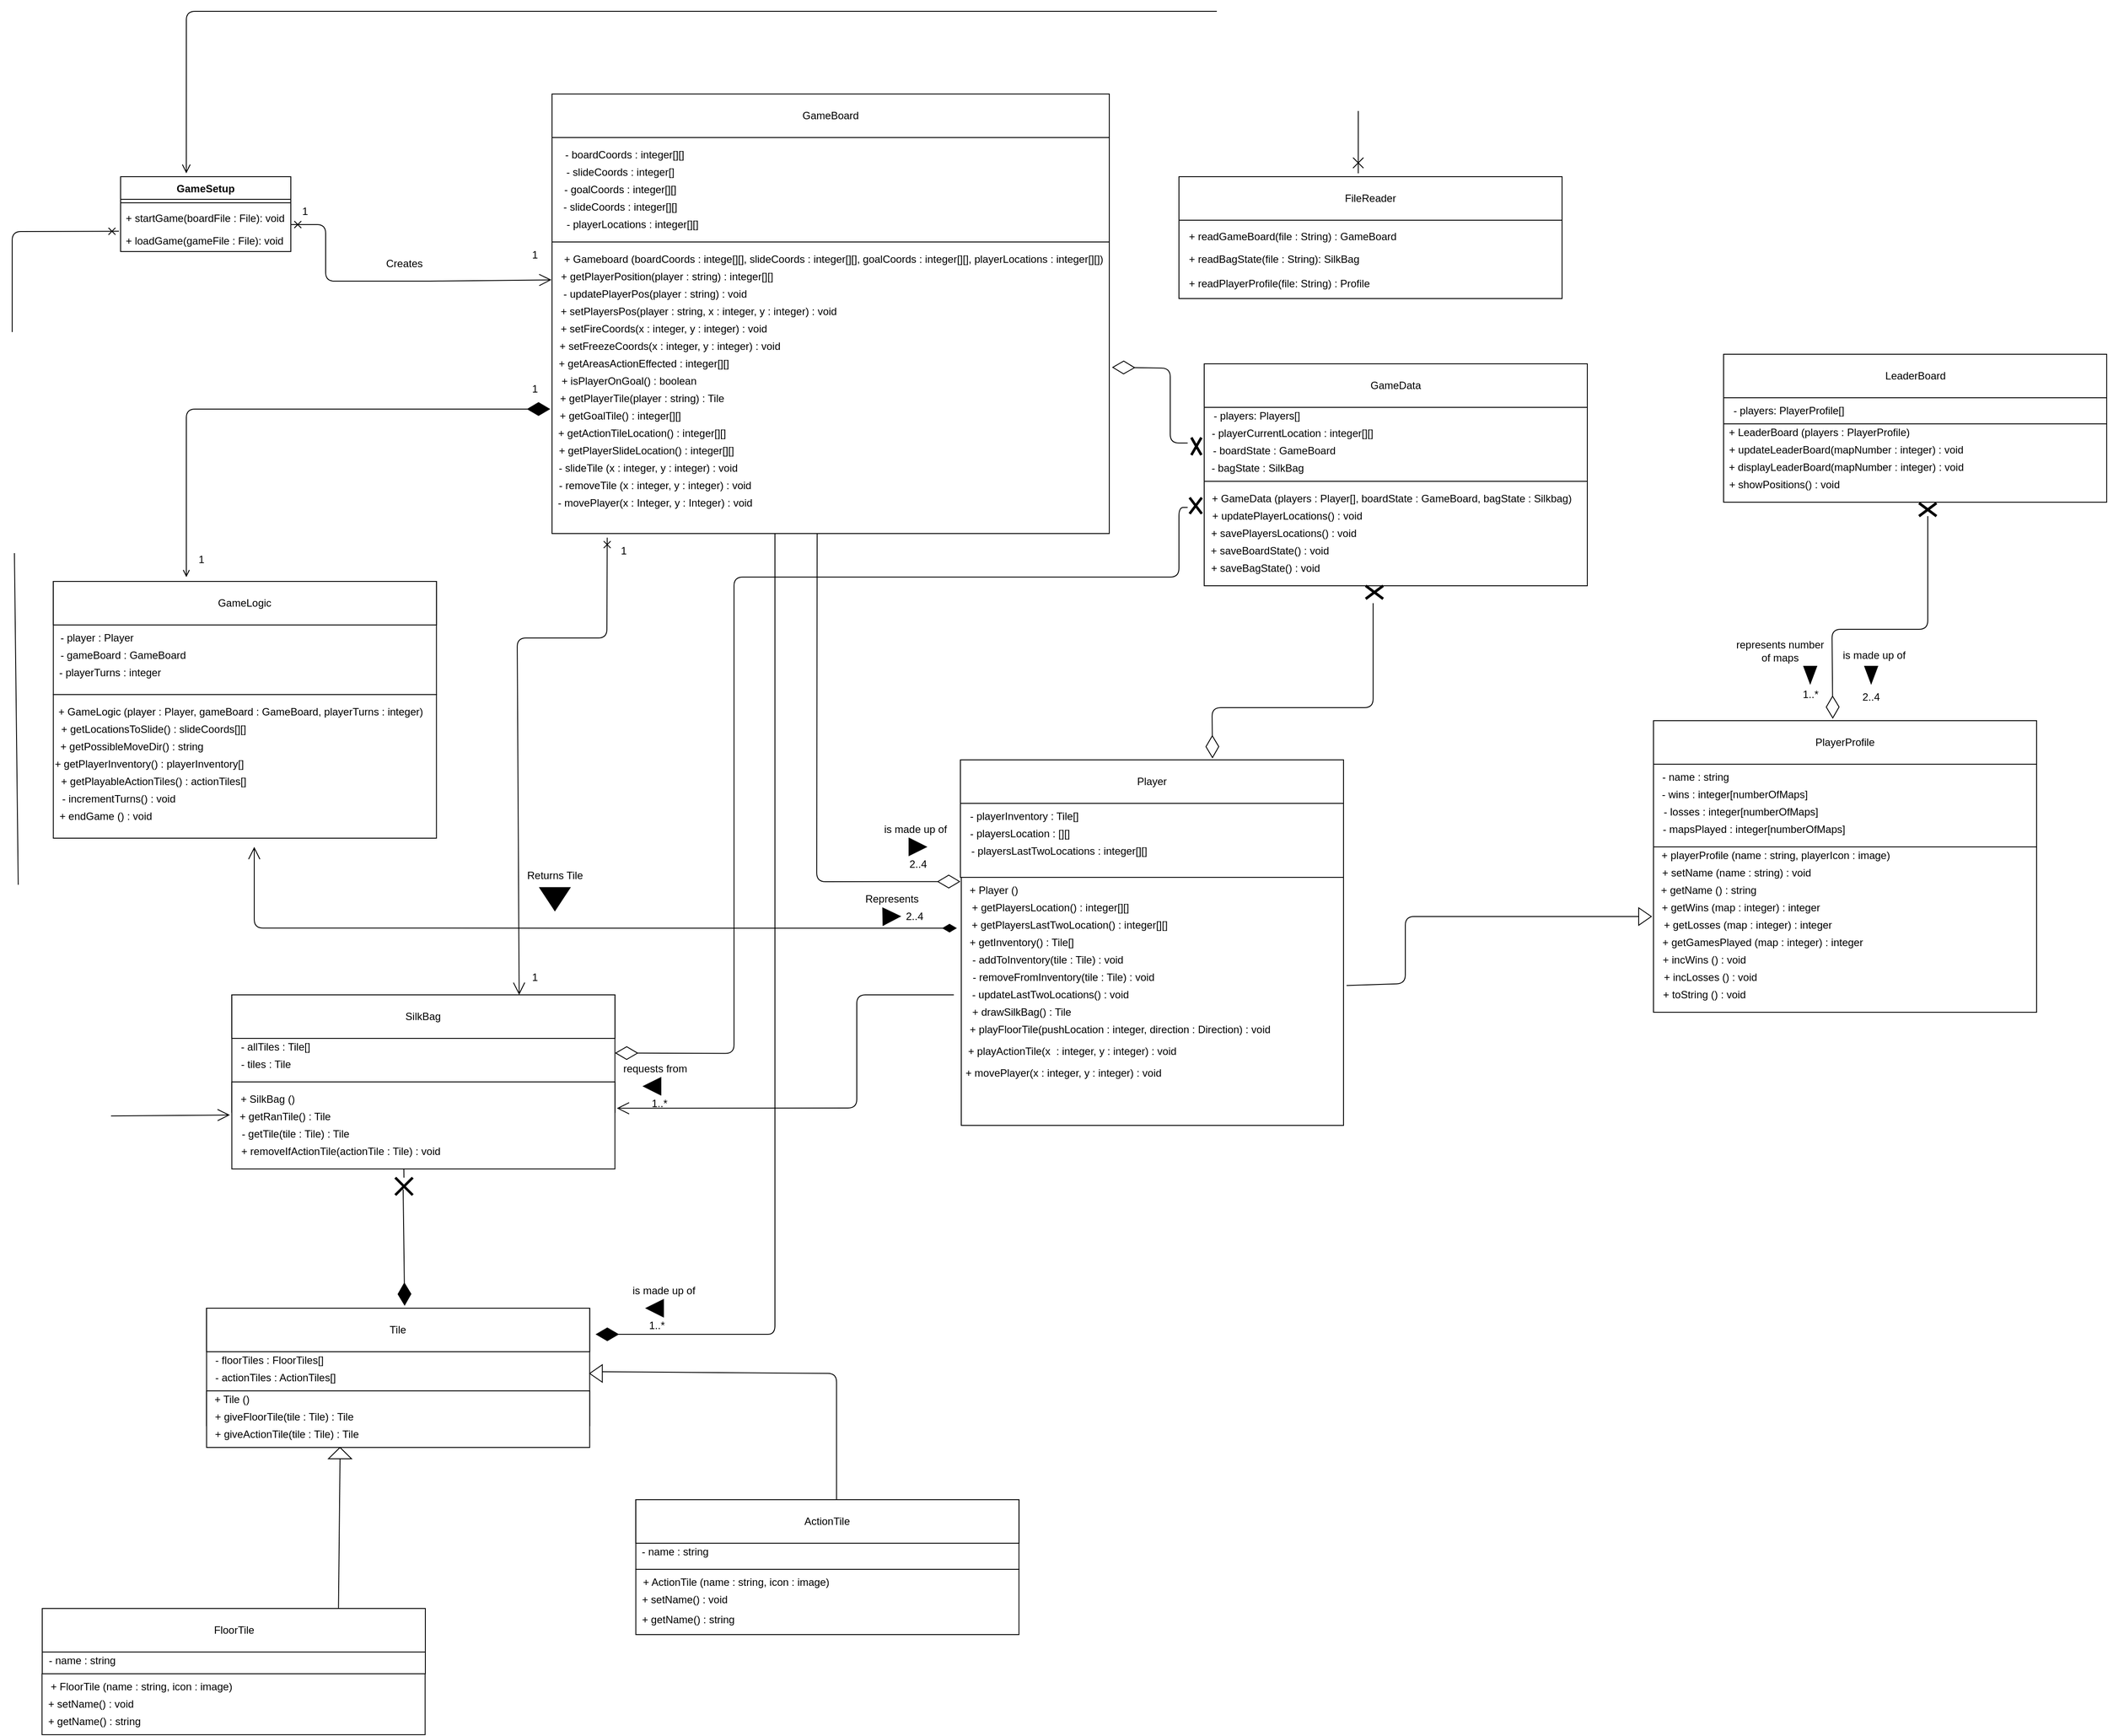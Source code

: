 <mxfile version="13.8.2" type="github"><diagram id="hc9EMMiAokFVV4D4Sd0b" name="Page-1"><mxGraphModel dx="2370" dy="1335" grid="1" gridSize="10" guides="1" tooltips="1" connect="1" arrows="1" fold="1" page="1" pageScale="1" pageWidth="827" pageHeight="1169" math="0" shadow="0"><root><mxCell id="0"/><mxCell id="1" parent="0"/><mxCell id="tbtSMGsqEWslULZVBBSR-1" value="" style="rounded=0;whiteSpace=wrap;html=1;align=left;" parent="1" vertex="1"><mxGeometry x="77.25" y="675" width="440" height="130" as="geometry"/></mxCell><mxCell id="tbtSMGsqEWslULZVBBSR-2" value="GameLogic" style="rounded=0;whiteSpace=wrap;html=1;" parent="1" vertex="1"><mxGeometry x="77.25" y="675" width="440" height="50" as="geometry"/></mxCell><mxCell id="tbtSMGsqEWslULZVBBSR-5" value="" style="rounded=0;whiteSpace=wrap;html=1;" parent="1" vertex="1"><mxGeometry x="77.25" y="805" width="440" height="165" as="geometry"/></mxCell><mxCell id="tbtSMGsqEWslULZVBBSR-6" value="- playerTurns : integer " style="text;html=1;align=center;verticalAlign=middle;resizable=0;points=[];autosize=1;" parent="1" vertex="1"><mxGeometry x="77.25" y="770" width="130" height="20" as="geometry"/></mxCell><mxCell id="tbtSMGsqEWslULZVBBSR-10" value="+ getLocationsToSlide() : slideCoords[][]" style="text;html=1;align=center;verticalAlign=middle;resizable=0;points=[];autosize=1;" parent="1" vertex="1"><mxGeometry x="77.25" y="835" width="230" height="20" as="geometry"/></mxCell><mxCell id="tbtSMGsqEWslULZVBBSR-11" value="+ getPossibleMoveDir() : string" style="text;html=1;align=center;verticalAlign=middle;resizable=0;points=[];autosize=1;" parent="1" vertex="1"><mxGeometry x="77.25" y="855" width="180" height="20" as="geometry"/></mxCell><mxCell id="tbtSMGsqEWslULZVBBSR-12" value="+ getPlayerInventory() : playerInventory[]" style="text;html=1;align=center;verticalAlign=middle;resizable=0;points=[];autosize=1;" parent="1" vertex="1"><mxGeometry x="72.25" y="875" width="230" height="20" as="geometry"/></mxCell><mxCell id="tbtSMGsqEWslULZVBBSR-13" value="&amp;nbsp;&amp;nbsp;&amp;nbsp;&amp;nbsp;&amp;nbsp;&amp;nbsp; + getPlayableActionTiles() : actionTiles[]&amp;nbsp; " style="text;html=1;align=center;verticalAlign=middle;resizable=0;points=[];autosize=1;" parent="1" vertex="1"><mxGeometry x="52.25" y="895" width="260" height="20" as="geometry"/></mxCell><mxCell id="tbtSMGsqEWslULZVBBSR-16" value="" style="rounded=0;whiteSpace=wrap;html=1;align=left;" parent="1" vertex="1"><mxGeometry x="650" y="285" width="640" height="335" as="geometry"/></mxCell><mxCell id="tbtSMGsqEWslULZVBBSR-17" value="GameBoard" style="rounded=0;whiteSpace=wrap;html=1;" parent="1" vertex="1"><mxGeometry x="650" y="115" width="640" height="50" as="geometry"/></mxCell><mxCell id="tbtSMGsqEWslULZVBBSR-18" value="" style="rounded=0;whiteSpace=wrap;html=1;" parent="1" vertex="1"><mxGeometry x="650" y="165" width="640" height="120" as="geometry"/></mxCell><mxCell id="tbtSMGsqEWslULZVBBSR-20" value="&amp;nbsp;&amp;nbsp;&amp;nbsp;&amp;nbsp;&amp;nbsp;&amp;nbsp;&amp;nbsp;&amp;nbsp;&amp;nbsp;&amp;nbsp;&amp;nbsp;&amp;nbsp;&amp;nbsp;&amp;nbsp;&amp;nbsp; + getPlayerPosition(player : string) : integer[][]" style="text;html=1;align=center;verticalAlign=middle;resizable=0;points=[];autosize=1;" parent="1" vertex="1"><mxGeometry x="600" y="315" width="310" height="20" as="geometry"/></mxCell><mxCell id="tbtSMGsqEWslULZVBBSR-24" value="- updatePlayerPos(player : string) : void" style="text;html=1;align=center;verticalAlign=middle;resizable=0;points=[];autosize=1;" parent="1" vertex="1"><mxGeometry x="653" y="335" width="230" height="20" as="geometry"/></mxCell><mxCell id="tbtSMGsqEWslULZVBBSR-25" value="+ setPlayersPos(player : string, x : integer, y : integer) : void" style="text;html=1;align=center;verticalAlign=middle;resizable=0;points=[];autosize=1;" parent="1" vertex="1"><mxGeometry x="653" y="355" width="330" height="20" as="geometry"/></mxCell><mxCell id="tbtSMGsqEWslULZVBBSR-26" value="+ setFireCoords(x : integer, y : integer) : void" style="text;html=1;align=center;verticalAlign=middle;resizable=0;points=[];autosize=1;" parent="1" vertex="1"><mxGeometry x="653" y="375" width="250" height="20" as="geometry"/></mxCell><mxCell id="tbtSMGsqEWslULZVBBSR-27" value="+ setFreezeCoords(x : integer, y : integer) : void" style="text;html=1;align=center;verticalAlign=middle;resizable=0;points=[];autosize=1;" parent="1" vertex="1"><mxGeometry x="650" y="395" width="270" height="20" as="geometry"/></mxCell><mxCell id="tbtSMGsqEWslULZVBBSR-28" value="+ isPlayerOnGoal() : boolean" style="text;html=1;align=center;verticalAlign=middle;resizable=0;points=[];autosize=1;" parent="1" vertex="1"><mxGeometry x="653" y="435" width="170" height="20" as="geometry"/></mxCell><mxCell id="tbtSMGsqEWslULZVBBSR-29" value="+ getPlayerTile(player : string) : Tile" style="text;html=1;align=center;verticalAlign=middle;resizable=0;points=[];autosize=1;" parent="1" vertex="1"><mxGeometry x="648" y="455" width="210" height="20" as="geometry"/></mxCell><mxCell id="tbtSMGsqEWslULZVBBSR-30" value="+ getActionTileLocation() : integer[][]" style="text;html=1;align=center;verticalAlign=middle;resizable=0;points=[];autosize=1;" parent="1" vertex="1"><mxGeometry x="648" y="495" width="210" height="20" as="geometry"/></mxCell><mxCell id="tbtSMGsqEWslULZVBBSR-31" value="+ getPlayerSlideLocation() : integer[][]" style="text;html=1;align=center;verticalAlign=middle;resizable=0;points=[];autosize=1;" parent="1" vertex="1"><mxGeometry x="648" y="515" width="220" height="20" as="geometry"/></mxCell><mxCell id="tbtSMGsqEWslULZVBBSR-32" value="- slideTile (x : integer, y : integer) : void" style="text;html=1;align=center;verticalAlign=middle;resizable=0;points=[];autosize=1;" parent="1" vertex="1"><mxGeometry x="650" y="535" width="220" height="20" as="geometry"/></mxCell><mxCell id="tbtSMGsqEWslULZVBBSR-34" value="- movePlayer(x : Integer, y : Integer) : void" style="text;html=1;align=center;verticalAlign=middle;resizable=0;points=[];autosize=1;" parent="1" vertex="1"><mxGeometry x="653" y="575" width="230" height="20" as="geometry"/></mxCell><mxCell id="tbtSMGsqEWslULZVBBSR-36" value="+ getGoalTile() : integer[][]" style="text;html=1;align=center;verticalAlign=middle;resizable=0;points=[];autosize=1;" parent="1" vertex="1"><mxGeometry x="648" y="475" width="160" height="20" as="geometry"/></mxCell><mxCell id="tbtSMGsqEWslULZVBBSR-37" value="- boardCoords : integer[][]" style="text;html=1;align=center;verticalAlign=middle;resizable=0;points=[];autosize=1;" parent="1" vertex="1"><mxGeometry x="658" y="175" width="150" height="20" as="geometry"/></mxCell><mxCell id="tbtSMGsqEWslULZVBBSR-38" value="- slideCoords : integer[]" style="text;html=1;align=center;verticalAlign=middle;resizable=0;points=[];autosize=1;" parent="1" vertex="1"><mxGeometry x="658" y="195" width="140" height="20" as="geometry"/></mxCell><mxCell id="tbtSMGsqEWslULZVBBSR-39" value="- goalCoords : integer[][]" style="text;html=1;align=center;verticalAlign=middle;resizable=0;points=[];autosize=1;" parent="1" vertex="1"><mxGeometry x="653" y="215" width="150" height="20" as="geometry"/></mxCell><mxCell id="tbtSMGsqEWslULZVBBSR-40" value="- slideCoords : integer[][]" style="text;html=1;align=center;verticalAlign=middle;resizable=0;points=[];autosize=1;" parent="1" vertex="1"><mxGeometry x="653" y="235" width="150" height="20" as="geometry"/></mxCell><mxCell id="tbtSMGsqEWslULZVBBSR-41" value="+ getAreasActionEffected : integer[][]" style="text;html=1;align=center;verticalAlign=middle;resizable=0;points=[];autosize=1;" parent="1" vertex="1"><mxGeometry x="650" y="415" width="210" height="20" as="geometry"/></mxCell><mxCell id="tbtSMGsqEWslULZVBBSR-42" value="- playerLocations : integer[][]" style="text;html=1;align=center;verticalAlign=middle;resizable=0;points=[];autosize=1;" parent="1" vertex="1"><mxGeometry x="657" y="255" width="170" height="20" as="geometry"/></mxCell><mxCell id="tbtSMGsqEWslULZVBBSR-43" value="+ Gameboard (boardCoords : intege[][], slideCoords : integer[][], goalCoords : integer[][], playerLocations : integer[][]) " style="text;html=1;align=center;verticalAlign=middle;resizable=0;points=[];autosize=1;" parent="1" vertex="1"><mxGeometry x="648" y="295" width="650" height="20" as="geometry"/></mxCell><mxCell id="tbtSMGsqEWslULZVBBSR-44" value="- gameBoard : GameBoard " style="text;html=1;align=center;verticalAlign=middle;resizable=0;points=[];autosize=1;" parent="1" vertex="1"><mxGeometry x="77.25" y="750" width="160" height="20" as="geometry"/></mxCell><mxCell id="tbtSMGsqEWslULZVBBSR-45" value="- player : Player" style="text;html=1;align=center;verticalAlign=middle;resizable=0;points=[];autosize=1;" parent="1" vertex="1"><mxGeometry x="77.25" y="730" width="100" height="20" as="geometry"/></mxCell><mxCell id="tbtSMGsqEWslULZVBBSR-46" value="- incrementTurns() : void " style="text;html=1;align=center;verticalAlign=middle;resizable=0;points=[];autosize=1;" parent="1" vertex="1"><mxGeometry x="77.25" y="915" width="150" height="20" as="geometry"/></mxCell><mxCell id="tbtSMGsqEWslULZVBBSR-47" value="+ GameLogic (player : Player, gameBoard : GameBoard, playerTurns : integer)" style="text;html=1;align=center;verticalAlign=middle;resizable=0;points=[];autosize=1;" parent="1" vertex="1"><mxGeometry x="72.25" y="815" width="440" height="20" as="geometry"/></mxCell><mxCell id="tbtSMGsqEWslULZVBBSR-48" value="- removeTile (x : integer, y : integer) : void" style="text;html=1;align=center;verticalAlign=middle;resizable=0;points=[];autosize=1;" parent="1" vertex="1"><mxGeometry x="653" y="555" width="230" height="20" as="geometry"/></mxCell><mxCell id="tbtSMGsqEWslULZVBBSR-49" value="" style="rounded=0;whiteSpace=wrap;html=1;align=left;" parent="1" vertex="1"><mxGeometry x="1119" y="880" width="440" height="135" as="geometry"/></mxCell><mxCell id="tbtSMGsqEWslULZVBBSR-50" value="Player" style="rounded=0;whiteSpace=wrap;html=1;" parent="1" vertex="1"><mxGeometry x="1119" y="880" width="440" height="50" as="geometry"/></mxCell><mxCell id="tbtSMGsqEWslULZVBBSR-51" value="" style="rounded=0;whiteSpace=wrap;html=1;" parent="1" vertex="1"><mxGeometry x="1120" y="1015" width="439" height="285" as="geometry"/></mxCell><mxCell id="tbtSMGsqEWslULZVBBSR-57" value="- playerInventory : Tile[]" style="text;html=1;align=center;verticalAlign=middle;resizable=0;points=[];autosize=1;" parent="1" vertex="1"><mxGeometry x="1121.5" y="935" width="140" height="20" as="geometry"/></mxCell><mxCell id="tbtSMGsqEWslULZVBBSR-82" value="" style="rounded=0;whiteSpace=wrap;html=1;align=left;" parent="1" vertex="1"><mxGeometry x="1915" y="835" width="440" height="145" as="geometry"/></mxCell><mxCell id="tbtSMGsqEWslULZVBBSR-83" value="PlayerProfile" style="rounded=0;whiteSpace=wrap;html=1;" parent="1" vertex="1"><mxGeometry x="1915" y="835" width="440" height="50" as="geometry"/></mxCell><mxCell id="tbtSMGsqEWslULZVBBSR-84" value="" style="rounded=0;whiteSpace=wrap;html=1;" parent="1" vertex="1"><mxGeometry x="1915" y="980" width="440" height="190" as="geometry"/></mxCell><mxCell id="tbtSMGsqEWslULZVBBSR-85" value="- wins : integer[numberOfMaps] " style="text;html=1;align=center;verticalAlign=middle;resizable=0;points=[];autosize=1;" parent="1" vertex="1"><mxGeometry x="1912.5" y="910" width="190" height="20" as="geometry"/></mxCell><mxCell id="tbtSMGsqEWslULZVBBSR-87" value="- name : string" style="text;html=1;align=center;verticalAlign=middle;resizable=0;points=[];autosize=1;" parent="1" vertex="1"><mxGeometry x="1917.5" y="890" width="90" height="20" as="geometry"/></mxCell><mxCell id="tbtSMGsqEWslULZVBBSR-88" value="- losses : integer[numberOfMaps] " style="text;html=1;align=center;verticalAlign=middle;resizable=0;points=[];autosize=1;" parent="1" vertex="1"><mxGeometry x="1915" y="930" width="200" height="20" as="geometry"/></mxCell><mxCell id="tbtSMGsqEWslULZVBBSR-89" value="- mapsPlayed : integer[numberOfMaps] " style="text;html=1;align=center;verticalAlign=middle;resizable=0;points=[];autosize=1;" parent="1" vertex="1"><mxGeometry x="1915" y="950" width="230" height="20" as="geometry"/></mxCell><mxCell id="tbtSMGsqEWslULZVBBSR-90" value="+ playerProfile (name : string, playerIcon : image)" style="text;html=1;align=center;verticalAlign=middle;resizable=0;points=[];autosize=1;" parent="1" vertex="1"><mxGeometry x="1915" y="980" width="280" height="20" as="geometry"/></mxCell><mxCell id="tbtSMGsqEWslULZVBBSR-91" value="+ setName (name : string) : void " style="text;html=1;align=center;verticalAlign=middle;resizable=0;points=[];autosize=1;" parent="1" vertex="1"><mxGeometry x="1915" y="1000" width="190" height="20" as="geometry"/></mxCell><mxCell id="tbtSMGsqEWslULZVBBSR-93" value="+ getName () : string " style="text;html=1;align=center;verticalAlign=middle;resizable=0;points=[];autosize=1;" parent="1" vertex="1"><mxGeometry x="1912.5" y="1020" width="130" height="20" as="geometry"/></mxCell><mxCell id="tbtSMGsqEWslULZVBBSR-95" value="+ getWins (map : integer) : integer " style="text;html=1;align=center;verticalAlign=middle;resizable=0;points=[];autosize=1;" parent="1" vertex="1"><mxGeometry x="1915" y="1040" width="200" height="20" as="geometry"/></mxCell><mxCell id="tbtSMGsqEWslULZVBBSR-96" value="+ getLosses (map : integer) : integer " style="text;html=1;align=center;verticalAlign=middle;resizable=0;points=[];autosize=1;" parent="1" vertex="1"><mxGeometry x="1917.5" y="1060" width="210" height="20" as="geometry"/></mxCell><mxCell id="tbtSMGsqEWslULZVBBSR-97" value="+ incWins () : void " style="text;html=1;align=center;verticalAlign=middle;resizable=0;points=[];autosize=1;" parent="1" vertex="1"><mxGeometry x="1917.5" y="1100" width="110" height="20" as="geometry"/></mxCell><mxCell id="tbtSMGsqEWslULZVBBSR-98" value="+ incLosses () : void " style="text;html=1;align=center;verticalAlign=middle;resizable=0;points=[];autosize=1;" parent="1" vertex="1"><mxGeometry x="1915" y="1120" width="130" height="20" as="geometry"/></mxCell><mxCell id="tbtSMGsqEWslULZVBBSR-99" value="+ getGamesPlayed (map : integer) : integer " style="text;html=1;align=center;verticalAlign=middle;resizable=0;points=[];autosize=1;" parent="1" vertex="1"><mxGeometry x="1915" y="1080" width="250" height="20" as="geometry"/></mxCell><mxCell id="tbtSMGsqEWslULZVBBSR-100" value="+ toString () : void " style="text;html=1;align=center;verticalAlign=middle;resizable=0;points=[];autosize=1;" parent="1" vertex="1"><mxGeometry x="1917.5" y="1140" width="110" height="20" as="geometry"/></mxCell><mxCell id="tbtSMGsqEWslULZVBBSR-101" value="&amp;nbsp;&amp;nbsp; - playersLastTwoLocations : integer[][]" style="text;html=1;align=center;verticalAlign=middle;resizable=0;points=[];autosize=1;" parent="1" vertex="1"><mxGeometry x="1111.5" y="975" width="230" height="20" as="geometry"/></mxCell><mxCell id="tbtSMGsqEWslULZVBBSR-102" value="&amp;nbsp;&amp;nbsp; - playersLocation : [][]" style="text;html=1;align=center;verticalAlign=middle;resizable=0;points=[];autosize=1;" parent="1" vertex="1"><mxGeometry x="1111.5" y="955" width="140" height="20" as="geometry"/></mxCell><mxCell id="tbtSMGsqEWslULZVBBSR-104" value="&amp;nbsp;&amp;nbsp; + getPlayersLocation() : integer[][]" style="text;html=1;align=center;verticalAlign=middle;resizable=0;points=[];autosize=1;" parent="1" vertex="1"><mxGeometry x="1111.5" y="1040" width="210" height="20" as="geometry"/></mxCell><mxCell id="tbtSMGsqEWslULZVBBSR-106" value="&amp;nbsp;&amp;nbsp; + getPlayersLastTwoLocation() : integer[][]" style="text;html=1;align=center;verticalAlign=middle;resizable=0;points=[];autosize=1;" parent="1" vertex="1"><mxGeometry x="1114" y="1060" width="250" height="20" as="geometry"/></mxCell><mxCell id="tbtSMGsqEWslULZVBBSR-107" value="+ Player ()" style="text;html=1;align=center;verticalAlign=middle;resizable=0;points=[];autosize=1;" parent="1" vertex="1"><mxGeometry x="1121.5" y="1020" width="70" height="20" as="geometry"/></mxCell><mxCell id="tbtSMGsqEWslULZVBBSR-108" value="&amp;nbsp;&amp;nbsp; - updateLastTwoLocations() : void" style="text;html=1;align=center;verticalAlign=middle;resizable=0;points=[];autosize=1;" parent="1" vertex="1"><mxGeometry x="1111.5" y="1140" width="210" height="20" as="geometry"/></mxCell><mxCell id="tbtSMGsqEWslULZVBBSR-109" value="&amp;nbsp;&amp;nbsp; + drawSilkBag() : Tile" style="text;html=1;align=center;verticalAlign=middle;resizable=0;points=[];autosize=1;" parent="1" vertex="1"><mxGeometry x="1114" y="1160" width="140" height="20" as="geometry"/></mxCell><mxCell id="tbtSMGsqEWslULZVBBSR-110" value="&amp;nbsp;&amp;nbsp; + getInventory() : Tile[]" style="text;html=1;align=center;verticalAlign=middle;resizable=0;points=[];autosize=1;" parent="1" vertex="1"><mxGeometry x="1114" y="1080" width="140" height="20" as="geometry"/></mxCell><mxCell id="tbtSMGsqEWslULZVBBSR-111" value="&amp;nbsp;&amp;nbsp; - addToInventory(tile : Tile) : void" style="text;html=1;align=center;verticalAlign=middle;resizable=0;points=[];autosize=1;" parent="1" vertex="1"><mxGeometry x="1114" y="1100" width="200" height="20" as="geometry"/></mxCell><mxCell id="tbtSMGsqEWslULZVBBSR-112" value="&amp;nbsp;&amp;nbsp; - removeFromInventory(tile : Tile) : void" style="text;html=1;align=center;verticalAlign=middle;resizable=0;points=[];autosize=1;" parent="1" vertex="1"><mxGeometry x="1116.5" y="1120" width="230" height="20" as="geometry"/></mxCell><mxCell id="tbtSMGsqEWslULZVBBSR-113" value="&amp;nbsp;&amp;nbsp; + playFloorTile(pushLocation : integer, direction : Direction) : void " style="text;html=1;align=center;verticalAlign=middle;resizable=0;points=[];autosize=1;" parent="1" vertex="1"><mxGeometry x="1106.5" y="1180" width="380" height="20" as="geometry"/></mxCell><mxCell id="tbtSMGsqEWslULZVBBSR-114" value="&amp;nbsp;&amp;nbsp; + playActionTile(x&amp;nbsp; : integer, y : integer) : void" style="text;html=1;align=center;verticalAlign=middle;resizable=0;points=[];autosize=1;" parent="1" vertex="1"><mxGeometry x="1111.5" y="1205" width="260" height="20" as="geometry"/></mxCell><mxCell id="tbtSMGsqEWslULZVBBSR-117" value="&amp;nbsp;&amp;nbsp; + movePlayer(x : integer, y : integer) : void" style="text;html=1;align=center;verticalAlign=middle;resizable=0;points=[];autosize=1;" parent="1" vertex="1"><mxGeometry x="1106.5" y="1230" width="250" height="20" as="geometry"/></mxCell><mxCell id="hSHP5A7G_jjUeUoypNoO-1" value="" style="rounded=0;whiteSpace=wrap;html=1;align=left;" parent="1" vertex="1"><mxGeometry x="282.25" y="1150" width="440" height="135" as="geometry"/></mxCell><mxCell id="hSHP5A7G_jjUeUoypNoO-2" value="SilkBag" style="rounded=0;whiteSpace=wrap;html=1;" parent="1" vertex="1"><mxGeometry x="282.25" y="1150" width="440" height="50" as="geometry"/></mxCell><mxCell id="hSHP5A7G_jjUeUoypNoO-3" value="&lt;div&gt;&lt;br&gt;&lt;/div&gt;&lt;div&gt;&lt;br&gt;&lt;/div&gt;" style="rounded=0;whiteSpace=wrap;html=1;" parent="1" vertex="1"><mxGeometry x="282.25" y="1250" width="440" height="100" as="geometry"/></mxCell><mxCell id="hSHP5A7G_jjUeUoypNoO-4" value="- allTiles : Tile[]" style="text;html=1;align=center;verticalAlign=middle;resizable=0;points=[];autosize=1;" parent="1" vertex="1"><mxGeometry x="281.75" y="1200" width="100" height="20" as="geometry"/></mxCell><mxCell id="hSHP5A7G_jjUeUoypNoO-39" value="+ SilkBag ()" style="text;html=1;align=center;verticalAlign=middle;resizable=0;points=[];autosize=1;" parent="1" vertex="1"><mxGeometry x="282.75" y="1260" width="80" height="20" as="geometry"/></mxCell><mxCell id="hSHP5A7G_jjUeUoypNoO-40" value="+ getRanTile() : Tile" style="text;html=1;align=center;verticalAlign=middle;resizable=0;points=[];autosize=1;" parent="1" vertex="1"><mxGeometry x="283.25" y="1280" width="120" height="20" as="geometry"/></mxCell><mxCell id="hSHP5A7G_jjUeUoypNoO-41" value="+ removeIfActionTile(actionTile : Tile) : void" style="text;html=1;align=center;verticalAlign=middle;resizable=0;points=[];autosize=1;" parent="1" vertex="1"><mxGeometry x="281.75" y="1320" width="250" height="20" as="geometry"/></mxCell><mxCell id="hSHP5A7G_jjUeUoypNoO-42" value="" style="rounded=0;whiteSpace=wrap;html=1;align=left;" parent="1" vertex="1"><mxGeometry x="253.25" y="1510" width="440" height="135" as="geometry"/></mxCell><mxCell id="hSHP5A7G_jjUeUoypNoO-43" value="Tile" style="rounded=0;whiteSpace=wrap;html=1;" parent="1" vertex="1"><mxGeometry x="253.25" y="1510" width="440" height="50" as="geometry"/></mxCell><mxCell id="hSHP5A7G_jjUeUoypNoO-44" value="" style="rounded=0;whiteSpace=wrap;html=1;" parent="1" vertex="1"><mxGeometry x="253.25" y="1605" width="440" height="65" as="geometry"/></mxCell><mxCell id="hSHP5A7G_jjUeUoypNoO-45" value="- floorTiles : FloorTiles[]" style="text;html=1;align=center;verticalAlign=middle;resizable=0;points=[];autosize=1;" parent="1" vertex="1"><mxGeometry x="254.75" y="1560" width="140" height="20" as="geometry"/></mxCell><mxCell id="hSHP5A7G_jjUeUoypNoO-46" value="+ Tile ()" style="text;html=1;align=center;verticalAlign=middle;resizable=0;points=[];autosize=1;" parent="1" vertex="1"><mxGeometry x="252.25" y="1605" width="60" height="20" as="geometry"/></mxCell><mxCell id="hSHP5A7G_jjUeUoypNoO-47" value="+ giveFloorTile(tile : Tile) : Tile" style="text;html=1;align=center;verticalAlign=middle;resizable=0;points=[];autosize=1;" parent="1" vertex="1"><mxGeometry x="251.75" y="1625" width="180" height="20" as="geometry"/></mxCell><mxCell id="hSHP5A7G_jjUeUoypNoO-50" value="- getTile(tile : Tile) : Tile" style="text;html=1;align=center;verticalAlign=middle;resizable=0;points=[];autosize=1;" parent="1" vertex="1"><mxGeometry x="284.75" y="1300" width="140" height="20" as="geometry"/></mxCell><mxCell id="hSHP5A7G_jjUeUoypNoO-51" value="- actionTiles : ActionTiles[]" style="text;html=1;align=center;verticalAlign=middle;resizable=0;points=[];autosize=1;" parent="1" vertex="1"><mxGeometry x="252.25" y="1580" width="160" height="20" as="geometry"/></mxCell><mxCell id="hSHP5A7G_jjUeUoypNoO-52" value="" style="rounded=0;whiteSpace=wrap;html=1;align=left;" parent="1" vertex="1"><mxGeometry x="64.5" y="1855" width="440" height="75" as="geometry"/></mxCell><mxCell id="hSHP5A7G_jjUeUoypNoO-53" value="FloorTile" style="rounded=0;whiteSpace=wrap;html=1;" parent="1" vertex="1"><mxGeometry x="64.5" y="1855" width="440" height="50" as="geometry"/></mxCell><mxCell id="hSHP5A7G_jjUeUoypNoO-54" value="" style="rounded=0;whiteSpace=wrap;html=1;" parent="1" vertex="1"><mxGeometry x="64.25" y="1930" width="440" height="70" as="geometry"/></mxCell><mxCell id="hSHP5A7G_jjUeUoypNoO-55" value="- name : string" style="text;html=1;align=center;verticalAlign=middle;resizable=0;points=[];autosize=1;" parent="1" vertex="1"><mxGeometry x="64.5" y="1905" width="90" height="20" as="geometry"/></mxCell><mxCell id="hSHP5A7G_jjUeUoypNoO-56" value="+ FloorTile (name : string, icon : image)" style="text;html=1;align=center;verticalAlign=middle;resizable=0;points=[];autosize=1;" parent="1" vertex="1"><mxGeometry x="62.75" y="1935" width="230" height="20" as="geometry"/></mxCell><mxCell id="hSHP5A7G_jjUeUoypNoO-66" value="+ giveActionTile(tile : Tile) : Tile" style="text;html=1;align=center;verticalAlign=middle;resizable=0;points=[];autosize=1;" parent="1" vertex="1"><mxGeometry x="254.75" y="1645" width="180" height="20" as="geometry"/></mxCell><mxCell id="hSHP5A7G_jjUeUoypNoO-69" value="+ setName() : void" style="text;html=1;align=center;verticalAlign=middle;resizable=0;points=[];autosize=1;" parent="1" vertex="1"><mxGeometry x="60.25" y="1955" width="120" height="20" as="geometry"/></mxCell><mxCell id="hSHP5A7G_jjUeUoypNoO-72" value="+ getName() : string" style="text;html=1;align=center;verticalAlign=middle;resizable=0;points=[];autosize=1;" parent="1" vertex="1"><mxGeometry x="64.25" y="1975" width="120" height="20" as="geometry"/></mxCell><mxCell id="hSHP5A7G_jjUeUoypNoO-95" value="" style="rounded=0;whiteSpace=wrap;html=1;align=left;" parent="1" vertex="1"><mxGeometry x="746.25" y="1730" width="440" height="80" as="geometry"/></mxCell><mxCell id="hSHP5A7G_jjUeUoypNoO-96" value="ActionTile" style="rounded=0;whiteSpace=wrap;html=1;" parent="1" vertex="1"><mxGeometry x="746.25" y="1730" width="440" height="50" as="geometry"/></mxCell><mxCell id="hSHP5A7G_jjUeUoypNoO-97" value="" style="rounded=0;whiteSpace=wrap;html=1;" parent="1" vertex="1"><mxGeometry x="746.25" y="1810" width="440" height="75" as="geometry"/></mxCell><mxCell id="hSHP5A7G_jjUeUoypNoO-98" value="- name : string" style="text;html=1;align=center;verticalAlign=middle;resizable=0;points=[];autosize=1;" parent="1" vertex="1"><mxGeometry x="746.25" y="1780" width="90" height="20" as="geometry"/></mxCell><mxCell id="hSHP5A7G_jjUeUoypNoO-99" value="+ ActionTile (name : string, icon : image)" style="text;html=1;align=center;verticalAlign=middle;resizable=0;points=[];autosize=1;" parent="1" vertex="1"><mxGeometry x="746.25" y="1815" width="230" height="20" as="geometry"/></mxCell><mxCell id="hSHP5A7G_jjUeUoypNoO-102" value="+ setName() : void" style="text;html=1;align=center;verticalAlign=middle;resizable=0;points=[];autosize=1;" parent="1" vertex="1"><mxGeometry x="741.75" y="1835" width="120" height="20" as="geometry"/></mxCell><mxCell id="hSHP5A7G_jjUeUoypNoO-105" value="+ getName() : string" style="text;html=1;align=center;verticalAlign=middle;resizable=0;points=[];autosize=1;" parent="1" vertex="1"><mxGeometry x="746.25" y="1857.5" width="120" height="20" as="geometry"/></mxCell><mxCell id="hSHP5A7G_jjUeUoypNoO-106" value="- tiles : Tile" style="text;html=1;align=center;verticalAlign=middle;resizable=0;points=[];autosize=1;" parent="1" vertex="1"><mxGeometry x="286.25" y="1220" width="70" height="20" as="geometry"/></mxCell><mxCell id="hSHP5A7G_jjUeUoypNoO-108" value="" style="rounded=0;whiteSpace=wrap;html=1;align=left;" parent="1" vertex="1"><mxGeometry x="1399" y="425" width="440" height="135" as="geometry"/></mxCell><mxCell id="hSHP5A7G_jjUeUoypNoO-109" value="GameData" style="rounded=0;whiteSpace=wrap;html=1;" parent="1" vertex="1"><mxGeometry x="1399" y="425" width="440" height="50" as="geometry"/></mxCell><mxCell id="hSHP5A7G_jjUeUoypNoO-110" value="" style="rounded=0;whiteSpace=wrap;html=1;" parent="1" vertex="1"><mxGeometry x="1399" y="560" width="440" height="120" as="geometry"/></mxCell><mxCell id="hSHP5A7G_jjUeUoypNoO-111" value="- players: Players[]" style="text;html=1;align=center;verticalAlign=middle;resizable=0;points=[];autosize=1;" parent="1" vertex="1"><mxGeometry x="1398.5" y="475" width="120" height="20" as="geometry"/></mxCell><mxCell id="hSHP5A7G_jjUeUoypNoO-112" value="+ GameData (players : Player[], boardState : GameBoard, bagState : Silkbag)" style="text;html=1;align=center;verticalAlign=middle;resizable=0;points=[];autosize=1;" parent="1" vertex="1"><mxGeometry x="1398.5" y="570" width="430" height="20" as="geometry"/></mxCell><mxCell id="hSHP5A7G_jjUeUoypNoO-113" value="+ updatePlayerLocations() : void" style="text;html=1;align=center;verticalAlign=middle;resizable=0;points=[];autosize=1;" parent="1" vertex="1"><mxGeometry x="1398.5" y="590" width="190" height="20" as="geometry"/></mxCell><mxCell id="hSHP5A7G_jjUeUoypNoO-114" value="- playerCurrentLocation : integer[][]" style="text;html=1;align=center;verticalAlign=middle;resizable=0;points=[];autosize=1;" parent="1" vertex="1"><mxGeometry x="1400" y="495" width="200" height="20" as="geometry"/></mxCell><mxCell id="hSHP5A7G_jjUeUoypNoO-115" value="+ savePlayersLocations() : void" style="text;html=1;align=center;verticalAlign=middle;resizable=0;points=[];autosize=1;" parent="1" vertex="1"><mxGeometry x="1394.5" y="610" width="190" height="20" as="geometry"/></mxCell><mxCell id="hSHP5A7G_jjUeUoypNoO-116" value="+ saveBoardState() : void" style="text;html=1;align=center;verticalAlign=middle;resizable=0;points=[];autosize=1;" parent="1" vertex="1"><mxGeometry x="1398.5" y="630" width="150" height="20" as="geometry"/></mxCell><mxCell id="hSHP5A7G_jjUeUoypNoO-119" value="- boardState : GameBoard" style="text;html=1;align=center;verticalAlign=middle;resizable=0;points=[];autosize=1;" parent="1" vertex="1"><mxGeometry x="1399" y="515" width="160" height="20" as="geometry"/></mxCell><mxCell id="hSHP5A7G_jjUeUoypNoO-129" value="- bagState : SilkBag" style="text;html=1;align=center;verticalAlign=middle;resizable=0;points=[];autosize=1;" parent="1" vertex="1"><mxGeometry x="1400" y="535" width="120" height="20" as="geometry"/></mxCell><mxCell id="hSHP5A7G_jjUeUoypNoO-130" value="+ saveBagState() : void" style="text;html=1;align=center;verticalAlign=middle;resizable=0;points=[];autosize=1;" parent="1" vertex="1"><mxGeometry x="1399" y="650" width="140" height="20" as="geometry"/></mxCell><mxCell id="hSHP5A7G_jjUeUoypNoO-134" value="" style="rounded=0;whiteSpace=wrap;html=1;align=left;" parent="1" vertex="1"><mxGeometry x="1370" y="210" width="440" height="135" as="geometry"/></mxCell><mxCell id="hSHP5A7G_jjUeUoypNoO-135" value="FileReader" style="rounded=0;whiteSpace=wrap;html=1;" parent="1" vertex="1"><mxGeometry x="1370" y="210" width="440" height="50" as="geometry"/></mxCell><mxCell id="hSHP5A7G_jjUeUoypNoO-136" value="" style="rounded=0;whiteSpace=wrap;html=1;" parent="1" vertex="1"><mxGeometry x="1370" y="260" width="440" height="90" as="geometry"/></mxCell><mxCell id="hSHP5A7G_jjUeUoypNoO-123" value="+ readGameBoard(file : String) : GameBoard" style="text;align=left;verticalAlign=top;spacingLeft=4;spacingRight=4;overflow=hidden;rotatable=0;points=[[0,0.5],[1,0.5]];portConstraint=eastwest;" parent="1" vertex="1"><mxGeometry x="1375.5" y="265" width="330" height="26" as="geometry"/></mxCell><mxCell id="hSHP5A7G_jjUeUoypNoO-125" value="+ readBagState(file : String): SilkBag" style="text;align=left;verticalAlign=top;spacingLeft=4;spacingRight=4;overflow=hidden;rotatable=0;points=[[0,0.5],[1,0.5]];portConstraint=eastwest;rounded=0;shadow=0;html=0;" parent="1" vertex="1"><mxGeometry x="1375.5" y="291" width="330" height="26" as="geometry"/></mxCell><mxCell id="hSHP5A7G_jjUeUoypNoO-124" value="+ readPlayerProfile(file: String) : Profile" style="text;align=left;verticalAlign=top;spacingLeft=4;spacingRight=4;overflow=hidden;rotatable=0;points=[[0,0.5],[1,0.5]];portConstraint=eastwest;rounded=0;shadow=0;html=0;" parent="1" vertex="1"><mxGeometry x="1375.5" y="319" width="330" height="26" as="geometry"/></mxCell><mxCell id="hSHP5A7G_jjUeUoypNoO-146" value="" style="rounded=0;whiteSpace=wrap;html=1;align=left;" parent="1" vertex="1"><mxGeometry x="1995.5" y="414" width="440" height="80" as="geometry"/></mxCell><mxCell id="hSHP5A7G_jjUeUoypNoO-147" value="LeaderBoard" style="rounded=0;whiteSpace=wrap;html=1;" parent="1" vertex="1"><mxGeometry x="1995.5" y="414" width="440" height="50" as="geometry"/></mxCell><mxCell id="hSHP5A7G_jjUeUoypNoO-148" value="" style="rounded=0;whiteSpace=wrap;html=1;" parent="1" vertex="1"><mxGeometry x="1995.5" y="494" width="440" height="90" as="geometry"/></mxCell><mxCell id="hSHP5A7G_jjUeUoypNoO-149" value="- players: PlayerProfile[]" style="text;html=1;align=center;verticalAlign=middle;resizable=0;points=[];autosize=1;" parent="1" vertex="1"><mxGeometry x="2000" y="469" width="140" height="20" as="geometry"/></mxCell><mxCell id="hSHP5A7G_jjUeUoypNoO-151" value="+ updateLeaderBoard(mapNumber : integer) : void" style="text;html=1;align=center;verticalAlign=middle;resizable=0;points=[];autosize=1;" parent="1" vertex="1"><mxGeometry x="1991" y="514" width="290" height="20" as="geometry"/></mxCell><mxCell id="hSHP5A7G_jjUeUoypNoO-153" value="+ displayLeaderBoard(mapNumber : integer) : void" style="text;html=1;align=center;verticalAlign=middle;resizable=0;points=[];autosize=1;" parent="1" vertex="1"><mxGeometry x="1991" y="534" width="290" height="20" as="geometry"/></mxCell><mxCell id="hSHP5A7G_jjUeUoypNoO-158" value="+ showPositions() : void" style="text;html=1;align=center;verticalAlign=middle;resizable=0;points=[];autosize=1;" parent="1" vertex="1"><mxGeometry x="1990" y="554" width="150" height="20" as="geometry"/></mxCell><mxCell id="hSHP5A7G_jjUeUoypNoO-159" value="+ LeaderBoard (players : PlayerProfile)" style="text;html=1;align=center;verticalAlign=middle;resizable=0;points=[];autosize=1;" parent="1" vertex="1"><mxGeometry x="1990" y="494" width="230" height="20" as="geometry"/></mxCell><mxCell id="qz4qs4xUjp2j3CvehREg-14" value="" style="triangle;whiteSpace=wrap;html=1;rotation=-90;" parent="1" vertex="1"><mxGeometry x="400" y="1663.25" width="13" height="26.5" as="geometry"/></mxCell><mxCell id="qz4qs4xUjp2j3CvehREg-15" value="" style="triangle;whiteSpace=wrap;html=1;rotation=-180;" parent="1" vertex="1"><mxGeometry x="693.25" y="1575" width="14.5" height="20" as="geometry"/></mxCell><mxCell id="qz4qs4xUjp2j3CvehREg-17" value="" style="endArrow=none;html=1;entryX=0;entryY=0.5;entryDx=0;entryDy=0;" parent="1" target="qz4qs4xUjp2j3CvehREg-14" edge="1"><mxGeometry width="50" height="50" relative="1" as="geometry"><mxPoint x="404.75" y="1855" as="sourcePoint"/><mxPoint x="454.75" y="1805" as="targetPoint"/></mxGeometry></mxCell><mxCell id="qz4qs4xUjp2j3CvehREg-18" value="" style="endArrow=none;html=1;" parent="1" edge="1"><mxGeometry width="50" height="50" relative="1" as="geometry"><mxPoint x="976.75" y="1730" as="sourcePoint"/><mxPoint x="707.75" y="1583" as="targetPoint"/><Array as="points"><mxPoint x="976.75" y="1585"/></Array></mxGeometry></mxCell><mxCell id="qz4qs4xUjp2j3CvehREg-32" value="" style="endArrow=none;html=1;exitX=1.008;exitY=0.436;exitDx=0;exitDy=0;exitPerimeter=0;" parent="1" source="tbtSMGsqEWslULZVBBSR-51" target="qz4qs4xUjp2j3CvehREg-33" edge="1"><mxGeometry width="50" height="50" relative="1" as="geometry"><mxPoint x="1559" y="1100" as="sourcePoint"/><mxPoint x="1860" y="1060" as="targetPoint"/><Array as="points"><mxPoint x="1630" y="1137"/><mxPoint x="1630" y="1060"/></Array></mxGeometry></mxCell><mxCell id="qz4qs4xUjp2j3CvehREg-33" value="" style="triangle;whiteSpace=wrap;html=1;rotation=0;" parent="1" vertex="1"><mxGeometry x="1898" y="1050" width="14.5" height="20" as="geometry"/></mxCell><mxCell id="qz4qs4xUjp2j3CvehREg-60" value="" style="endArrow=none;html=1;entryX=0.449;entryY=1;entryDx=0;entryDy=0;entryPerimeter=0;" parent="1" source="qz4qs4xUjp2j3CvehREg-61" target="hSHP5A7G_jjUeUoypNoO-3" edge="1"><mxGeometry width="50" height="50" relative="1" as="geometry"><mxPoint x="480" y="1450" as="sourcePoint"/><mxPoint x="480" y="1390" as="targetPoint"/><Array as="points"/></mxGeometry></mxCell><mxCell id="qz4qs4xUjp2j3CvehREg-61" value="" style="shape=umlDestroy;whiteSpace=wrap;html=1;strokeWidth=3;" parent="1" vertex="1"><mxGeometry x="470" y="1360" width="20" height="20" as="geometry"/></mxCell><mxCell id="D1GEcSYVcF62mAIZb0Rs-14" value="" style="endArrow=diamondThin;endFill=1;endSize=24;html=1;entryX=0.517;entryY=-0.056;entryDx=0;entryDy=0;entryPerimeter=0;exitX=0.45;exitY=0.68;exitDx=0;exitDy=0;exitPerimeter=0;" parent="1" source="qz4qs4xUjp2j3CvehREg-61" target="hSHP5A7G_jjUeUoypNoO-43" edge="1"><mxGeometry width="160" relative="1" as="geometry"><mxPoint x="480" y="1390" as="sourcePoint"/><mxPoint x="550" y="1450" as="targetPoint"/></mxGeometry></mxCell><mxCell id="D1GEcSYVcF62mAIZb0Rs-16" value="" style="endArrow=open;endFill=1;endSize=12;html=1;entryX=1.005;entryY=0.303;entryDx=0;entryDy=0;entryPerimeter=0;" parent="1" source="tbtSMGsqEWslULZVBBSR-108" target="hSHP5A7G_jjUeUoypNoO-3" edge="1"><mxGeometry width="160" relative="1" as="geometry"><mxPoint x="1090" y="1150" as="sourcePoint"/><mxPoint x="720" y="1280" as="targetPoint"/><Array as="points"><mxPoint x="1000" y="1150"/><mxPoint x="1000" y="1280"/></Array></mxGeometry></mxCell><mxCell id="D1GEcSYVcF62mAIZb0Rs-19" value="" style="endArrow=diamondThin;endFill=1;endSize=24;html=1;entryX=0.019;entryY=-0.083;entryDx=0;entryDy=0;entryPerimeter=0;startArrow=open;startFill=0;" parent="1" edge="1"><mxGeometry width="160" relative="1" as="geometry"><mxPoint x="230" y="670" as="sourcePoint"/><mxPoint x="648.0" y="476.94" as="targetPoint"/><Array as="points"><mxPoint x="230" y="477"/></Array></mxGeometry></mxCell><mxCell id="D1GEcSYVcF62mAIZb0Rs-20" value="" style="endArrow=diamondThin;endFill=0;endSize=24;html=1;exitX=0.273;exitY=1.005;exitDx=0;exitDy=0;exitPerimeter=0;entryX=-0.002;entryY=0.017;entryDx=0;entryDy=0;entryPerimeter=0;" parent="1" target="tbtSMGsqEWslULZVBBSR-51" edge="1"><mxGeometry width="160" relative="1" as="geometry"><mxPoint x="954.47" y="620.005" as="sourcePoint"/><mxPoint x="1090" y="1000" as="targetPoint"/><Array as="points"><mxPoint x="954" y="1020"/></Array></mxGeometry></mxCell><mxCell id="D1GEcSYVcF62mAIZb0Rs-21" value="" style="endArrow=diamondThin;endFill=0;endSize=24;html=1;entryX=1;entryY=0.75;entryDx=0;entryDy=0;" parent="1" edge="1"><mxGeometry width="160" relative="1" as="geometry"><mxPoint x="1380" y="590" as="sourcePoint"/><mxPoint x="722.25" y="1216.83" as="targetPoint"/><Array as="points"><mxPoint x="1370" y="590"/><mxPoint x="1370" y="670"/><mxPoint x="859" y="670"/><mxPoint x="859" y="1217.33"/></Array></mxGeometry></mxCell><mxCell id="D1GEcSYVcF62mAIZb0Rs-22" value="" style="endArrow=diamondThin;endFill=0;endSize=24;html=1;" parent="1" edge="1"><mxGeometry width="160" relative="1" as="geometry"><mxPoint x="1380" y="516" as="sourcePoint"/><mxPoint x="1293" y="429" as="targetPoint"/><Array as="points"><mxPoint x="1360" y="516"/><mxPoint x="1360" y="430"/></Array></mxGeometry></mxCell><mxCell id="D1GEcSYVcF62mAIZb0Rs-25" value="" style="endArrow=diamondThin;endFill=0;endSize=24;html=1;entryX=0.468;entryY=-0.043;entryDx=0;entryDy=0;entryPerimeter=0;" parent="1" source="D1GEcSYVcF62mAIZb0Rs-33" target="tbtSMGsqEWslULZVBBSR-83" edge="1"><mxGeometry width="160" relative="1" as="geometry"><mxPoint x="2230" y="620" as="sourcePoint"/><mxPoint x="2130" y="820" as="targetPoint"/><Array as="points"><mxPoint x="2230" y="730"/><mxPoint x="2120" y="730"/></Array></mxGeometry></mxCell><mxCell id="D1GEcSYVcF62mAIZb0Rs-26" value="" style="endArrow=diamondThin;endFill=0;endSize=24;html=1;entryX=0.658;entryY=-0.033;entryDx=0;entryDy=0;entryPerimeter=0;" parent="1" target="tbtSMGsqEWslULZVBBSR-50" edge="1"><mxGeometry width="160" relative="1" as="geometry"><mxPoint x="1593" y="700" as="sourcePoint"/><mxPoint x="1407.66" y="748.0" as="targetPoint"/><Array as="points"><mxPoint x="1593" y="820"/><mxPoint x="1475" y="820"/><mxPoint x="1408" y="820"/></Array></mxGeometry></mxCell><mxCell id="D1GEcSYVcF62mAIZb0Rs-29" value="" style="endArrow=open;html=1;endSize=12;startArrow=diamondThin;startSize=14;startFill=1;edgeStyle=orthogonalEdgeStyle;align=left;verticalAlign=bottom;exitX=0.007;exitY=-0.333;exitDx=0;exitDy=0;exitPerimeter=0;" parent="1" source="tbtSMGsqEWslULZVBBSR-110" edge="1"><mxGeometry x="-1" y="3" relative="1" as="geometry"><mxPoint x="600" y="1040" as="sourcePoint"/><mxPoint x="308" y="980" as="targetPoint"/><Array as="points"><mxPoint x="308" y="1073"/></Array></mxGeometry></mxCell><mxCell id="D1GEcSYVcF62mAIZb0Rs-33" value="" style="shape=umlDestroy;whiteSpace=wrap;html=1;strokeWidth=3;" parent="1" vertex="1"><mxGeometry x="2220" y="585" width="20" height="15" as="geometry"/></mxCell><mxCell id="D1GEcSYVcF62mAIZb0Rs-35" value="" style="shape=umlDestroy;whiteSpace=wrap;html=1;strokeWidth=3;" parent="1" vertex="1"><mxGeometry x="1584.5" y="680" width="20" height="15" as="geometry"/></mxCell><mxCell id="D1GEcSYVcF62mAIZb0Rs-36" value="" style="shape=umlDestroy;whiteSpace=wrap;html=1;strokeWidth=3;rotation=90;" parent="1" vertex="1"><mxGeometry x="1380" y="514" width="20" height="11.5" as="geometry"/></mxCell><mxCell id="D1GEcSYVcF62mAIZb0Rs-37" value="" style="shape=umlDestroy;whiteSpace=wrap;html=1;strokeWidth=3;rotation=90;" parent="1" vertex="1"><mxGeometry x="1380" y="581" width="18.5" height="14" as="geometry"/></mxCell><mxCell id="D1GEcSYVcF62mAIZb0Rs-38" value="&lt;div&gt;2..4&lt;/div&gt;" style="text;html=1;strokeColor=none;fillColor=none;align=center;verticalAlign=middle;whiteSpace=wrap;rounded=0;" parent="1" vertex="1"><mxGeometry x="1030" y="1050" width="72.75" height="20" as="geometry"/></mxCell><mxCell id="D1GEcSYVcF62mAIZb0Rs-39" value="&lt;div&gt;&lt;br&gt;&lt;/div&gt;&lt;div&gt;2..4&lt;/div&gt;" style="text;html=1;strokeColor=none;fillColor=none;align=center;verticalAlign=middle;whiteSpace=wrap;rounded=0;" parent="1" vertex="1"><mxGeometry x="2145" y="785" width="40" height="30" as="geometry"/></mxCell><mxCell id="D1GEcSYVcF62mAIZb0Rs-41" value="" style="triangle;whiteSpace=wrap;html=1;fillColor=#000000;rotation=-1;" parent="1" vertex="1"><mxGeometry x="1030" y="1050" width="20" height="20" as="geometry"/></mxCell><mxCell id="D1GEcSYVcF62mAIZb0Rs-42" value="Represents" style="text;html=1;align=center;verticalAlign=middle;resizable=0;points=[];autosize=1;" parent="1" vertex="1"><mxGeometry x="1000" y="1030" width="80" height="20" as="geometry"/></mxCell><mxCell id="D1GEcSYVcF62mAIZb0Rs-44" value="" style="endArrow=diamondThin;endFill=1;endSize=24;html=1;exitX=0.4;exitY=1.001;exitDx=0;exitDy=0;exitPerimeter=0;" parent="1" source="tbtSMGsqEWslULZVBBSR-16" edge="1"><mxGeometry width="160" relative="1" as="geometry"><mxPoint x="883" y="803.57" as="sourcePoint"/><mxPoint x="700" y="1540" as="targetPoint"/><Array as="points"><mxPoint x="906" y="1540"/><mxPoint x="890" y="1540"/></Array></mxGeometry></mxCell><mxCell id="D1GEcSYVcF62mAIZb0Rs-45" value="" style="triangle;whiteSpace=wrap;html=1;fillColor=#000000;rotation=-180;" parent="1" vertex="1"><mxGeometry x="758" y="1500" width="20" height="20" as="geometry"/></mxCell><mxCell id="D1GEcSYVcF62mAIZb0Rs-46" value="is made up of" style="text;html=1;align=center;verticalAlign=middle;resizable=0;points=[];autosize=1;" parent="1" vertex="1"><mxGeometry x="733" y="1480" width="90" height="20" as="geometry"/></mxCell><mxCell id="D1GEcSYVcF62mAIZb0Rs-47" value="1..*" style="text;html=1;align=center;verticalAlign=middle;resizable=0;points=[];autosize=1;" parent="1" vertex="1"><mxGeometry x="755" y="1520" width="30" height="20" as="geometry"/></mxCell><mxCell id="D1GEcSYVcF62mAIZb0Rs-48" value="is made up of" style="text;html=1;align=center;verticalAlign=middle;resizable=0;points=[];autosize=1;" parent="1" vertex="1"><mxGeometry x="1021.5" y="950" width="90" height="20" as="geometry"/></mxCell><mxCell id="D1GEcSYVcF62mAIZb0Rs-49" value="" style="triangle;whiteSpace=wrap;html=1;fillColor=#000000;rotation=0;" parent="1" vertex="1"><mxGeometry x="1060" y="970" width="20" height="20" as="geometry"/></mxCell><mxCell id="D1GEcSYVcF62mAIZb0Rs-50" value="2..4" style="text;html=1;align=center;verticalAlign=middle;resizable=0;points=[];autosize=1;" parent="1" vertex="1"><mxGeometry x="1050" y="990" width="40" height="20" as="geometry"/></mxCell><mxCell id="D1GEcSYVcF62mAIZb0Rs-51" value="" style="triangle;whiteSpace=wrap;html=1;fillColor=#000000;rotation=-180;" parent="1" vertex="1"><mxGeometry x="755" y="1245" width="20" height="20" as="geometry"/></mxCell><mxCell id="D1GEcSYVcF62mAIZb0Rs-52" value="requests from" style="text;html=1;align=center;verticalAlign=middle;resizable=0;points=[];autosize=1;" parent="1" vertex="1"><mxGeometry x="723" y="1225" width="90" height="20" as="geometry"/></mxCell><mxCell id="D1GEcSYVcF62mAIZb0Rs-53" value="1..*" style="text;html=1;align=center;verticalAlign=middle;resizable=0;points=[];autosize=1;" parent="1" vertex="1"><mxGeometry x="758" y="1265" width="30" height="20" as="geometry"/></mxCell><mxCell id="D1GEcSYVcF62mAIZb0Rs-54" value="" style="triangle;whiteSpace=wrap;html=1;fillColor=#000000;rotation=90;" parent="1" vertex="1"><mxGeometry x="2155" y="775" width="20" height="15" as="geometry"/></mxCell><mxCell id="D1GEcSYVcF62mAIZb0Rs-55" value="is made up of " style="text;html=1;align=center;verticalAlign=middle;resizable=0;points=[];autosize=1;" parent="1" vertex="1"><mxGeometry x="2122.5" y="750" width="90" height="20" as="geometry"/></mxCell><mxCell id="D1GEcSYVcF62mAIZb0Rs-56" value="" style="triangle;whiteSpace=wrap;html=1;fillColor=#000000;rotation=90;" parent="1" vertex="1"><mxGeometry x="2085" y="775" width="20" height="15" as="geometry"/></mxCell><mxCell id="D1GEcSYVcF62mAIZb0Rs-58" value="1..*" style="text;html=1;align=center;verticalAlign=middle;resizable=0;points=[];autosize=1;" parent="1" vertex="1"><mxGeometry x="2080" y="795" width="30" height="20" as="geometry"/></mxCell><mxCell id="D1GEcSYVcF62mAIZb0Rs-59" value="&lt;div&gt;represents number &lt;br&gt;&lt;/div&gt;&lt;div&gt;of maps&lt;/div&gt;" style="text;html=1;align=center;verticalAlign=middle;resizable=0;points=[];autosize=1;" parent="1" vertex="1"><mxGeometry x="2000" y="740" width="120" height="30" as="geometry"/></mxCell><mxCell id="jtDuvUq8apxMsSMiNYM2-3" value="" style="endArrow=open;endFill=0;endSize=12;html=1;exitX=0.099;exitY=1.014;exitDx=0;exitDy=0;exitPerimeter=0;entryX=0.75;entryY=0;entryDx=0;entryDy=0;startArrow=cross;startFill=0;" edge="1" parent="1" source="tbtSMGsqEWslULZVBBSR-16" target="hSHP5A7G_jjUeUoypNoO-2"><mxGeometry width="160" relative="1" as="geometry"><mxPoint x="657" y="815.0" as="sourcePoint"/><mxPoint x="640" y="910" as="targetPoint"/><Array as="points"><mxPoint x="713" y="740"/><mxPoint x="610" y="740"/></Array></mxGeometry></mxCell><mxCell id="jtDuvUq8apxMsSMiNYM2-7" value="" style="triangle;whiteSpace=wrap;html=1;rotation=90;fillColor=#000000;" vertex="1" parent="1"><mxGeometry x="640" y="1022.5" width="26.56" height="35" as="geometry"/></mxCell><mxCell id="jtDuvUq8apxMsSMiNYM2-8" value="Returns Tile" style="text;html=1;align=center;verticalAlign=middle;resizable=0;points=[];autosize=1;" vertex="1" parent="1"><mxGeometry x="613.28" y="1002.5" width="80" height="20" as="geometry"/></mxCell><mxCell id="jtDuvUq8apxMsSMiNYM2-9" value="1" style="text;html=1;align=center;verticalAlign=middle;resizable=0;points=[];autosize=1;" vertex="1" parent="1"><mxGeometry x="721.75" y="630" width="20" height="20" as="geometry"/></mxCell><mxCell id="jtDuvUq8apxMsSMiNYM2-10" value="1" style="text;html=1;align=center;verticalAlign=middle;resizable=0;points=[];autosize=1;" vertex="1" parent="1"><mxGeometry x="620" y="1120" width="20" height="20" as="geometry"/></mxCell><mxCell id="jtDuvUq8apxMsSMiNYM2-12" value="+ endGame () : void" style="text;html=1;align=center;verticalAlign=middle;resizable=0;points=[];autosize=1;" vertex="1" parent="1"><mxGeometry x="77.25" y="935" width="120" height="20" as="geometry"/></mxCell><mxCell id="jtDuvUq8apxMsSMiNYM2-13" value="1" style="text;html=1;align=center;verticalAlign=middle;resizable=0;points=[];autosize=1;" vertex="1" parent="1"><mxGeometry x="237.25" y="640" width="20" height="20" as="geometry"/></mxCell><mxCell id="jtDuvUq8apxMsSMiNYM2-14" value="1" style="text;html=1;align=center;verticalAlign=middle;resizable=0;points=[];autosize=1;" vertex="1" parent="1"><mxGeometry x="620" y="444" width="20" height="20" as="geometry"/></mxCell><mxCell id="jtDuvUq8apxMsSMiNYM2-15" value="GameSetup" style="swimlane;fontStyle=1;align=center;verticalAlign=top;childLayout=stackLayout;horizontal=1;startSize=26;horizontalStack=0;resizeParent=1;resizeParentMax=0;resizeLast=0;collapsible=1;marginBottom=0;" vertex="1" parent="1"><mxGeometry x="154.5" y="210" width="195.5" height="86" as="geometry"/></mxCell><mxCell id="jtDuvUq8apxMsSMiNYM2-16" value="" style="line;strokeWidth=1;fillColor=none;align=left;verticalAlign=middle;spacingTop=-1;spacingLeft=3;spacingRight=3;rotatable=0;labelPosition=right;points=[];portConstraint=eastwest;" vertex="1" parent="jtDuvUq8apxMsSMiNYM2-15"><mxGeometry y="26" width="195.5" height="8" as="geometry"/></mxCell><mxCell id="jtDuvUq8apxMsSMiNYM2-17" value="+ startGame(boardFile : File): void" style="text;strokeColor=none;fillColor=none;align=left;verticalAlign=top;spacingLeft=4;spacingRight=4;overflow=hidden;rotatable=0;points=[[0,0.5],[1,0.5]];portConstraint=eastwest;" vertex="1" parent="jtDuvUq8apxMsSMiNYM2-15"><mxGeometry y="34" width="195.5" height="26" as="geometry"/></mxCell><mxCell id="jtDuvUq8apxMsSMiNYM2-20" value="+ loadGame(gameFile : File): void" style="text;strokeColor=none;fillColor=none;align=left;verticalAlign=top;spacingLeft=4;spacingRight=4;overflow=hidden;rotatable=0;points=[[0,0.5],[1,0.5]];portConstraint=eastwest;" vertex="1" parent="jtDuvUq8apxMsSMiNYM2-15"><mxGeometry y="60" width="195.5" height="26" as="geometry"/></mxCell><mxCell id="jtDuvUq8apxMsSMiNYM2-22" value="" style="endArrow=open;endFill=1;endSize=12;html=1;entryX=-0.001;entryY=0.13;entryDx=0;entryDy=0;entryPerimeter=0;startArrow=cross;startFill=0;" edge="1" parent="1" target="tbtSMGsqEWslULZVBBSR-16"><mxGeometry width="160" relative="1" as="geometry"><mxPoint x="350" y="265" as="sourcePoint"/><mxPoint x="590" y="265" as="targetPoint"/><Array as="points"><mxPoint x="390" y="265"/><mxPoint x="390" y="330"/><mxPoint x="510" y="330"/></Array></mxGeometry></mxCell><mxCell id="jtDuvUq8apxMsSMiNYM2-23" value="" style="endArrow=open;endFill=1;endSize=12;html=1;startArrow=cross;startFill=0;exitX=-0.012;exitY=0.103;exitDx=0;exitDy=0;exitPerimeter=0;entryX=-0.027;entryY=0.4;entryDx=0;entryDy=0;entryPerimeter=0;" edge="1" parent="1" target="hSHP5A7G_jjUeUoypNoO-40"><mxGeometry width="160" relative="1" as="geometry"><mxPoint x="152.58" y="272.678" as="sourcePoint"/><mxPoint x="390" y="419" as="targetPoint"/><Array as="points"><mxPoint x="30" y="273"/><mxPoint x="30" y="419"/><mxPoint x="40" y="1290"/></Array></mxGeometry></mxCell><mxCell id="jtDuvUq8apxMsSMiNYM2-24" value="Creates" style="text;html=1;align=center;verticalAlign=middle;resizable=0;points=[];autosize=1;" vertex="1" parent="1"><mxGeometry x="450" y="300" width="60" height="20" as="geometry"/></mxCell><mxCell id="jtDuvUq8apxMsSMiNYM2-25" value="1" style="text;html=1;align=center;verticalAlign=middle;resizable=0;points=[];autosize=1;" vertex="1" parent="1"><mxGeometry x="356.25" y="240" width="20" height="20" as="geometry"/></mxCell><mxCell id="jtDuvUq8apxMsSMiNYM2-26" value="1" style="text;html=1;align=center;verticalAlign=middle;resizable=0;points=[];autosize=1;" vertex="1" parent="1"><mxGeometry x="620" y="290" width="20" height="20" as="geometry"/></mxCell><mxCell id="jtDuvUq8apxMsSMiNYM2-27" value="" style="endArrow=open;startArrow=cross;endFill=0;startFill=0;endSize=8;startSize=10;html=1;exitX=0.468;exitY=-0.077;exitDx=0;exitDy=0;exitPerimeter=0;entryX=0.386;entryY=-0.045;entryDx=0;entryDy=0;entryPerimeter=0;" edge="1" parent="1" source="hSHP5A7G_jjUeUoypNoO-135" target="jtDuvUq8apxMsSMiNYM2-15"><mxGeometry width="160" relative="1" as="geometry"><mxPoint x="1559" y="160" as="sourcePoint"/><mxPoint x="220" y="20" as="targetPoint"/><Array as="points"><mxPoint x="1576" y="20"/><mxPoint x="230" y="20"/></Array></mxGeometry></mxCell></root></mxGraphModel></diagram></mxfile>